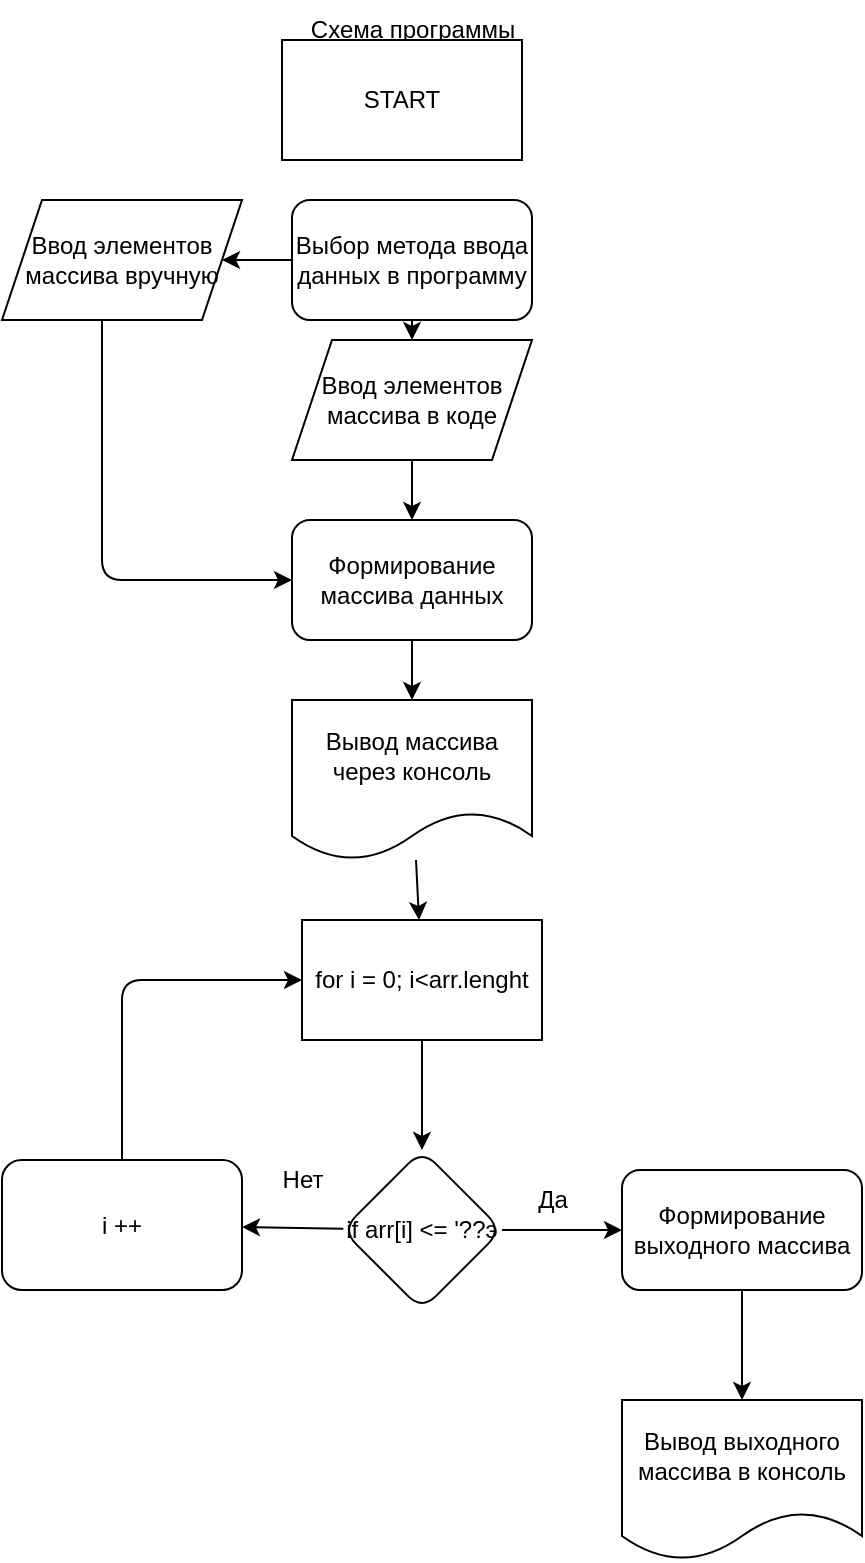 <mxfile>
    <diagram id="hkraD6nIDDA4BDQ5-hPR" name="Страница 1">
        <mxGraphModel dx="550" dy="185" grid="1" gridSize="10" guides="1" tooltips="1" connect="1" arrows="1" fold="1" page="1" pageScale="1" pageWidth="827" pageHeight="1169" math="0" shadow="0">
            <root>
                <mxCell id="0"/>
                <mxCell id="1" parent="0"/>
                <mxCell id="2" value="Схема программы" style="text;html=1;align=center;verticalAlign=middle;resizable=0;points=[];autosize=1;strokeColor=none;fillColor=none;" parent="1" vertex="1">
                    <mxGeometry x="170" y="10" width="130" height="30" as="geometry"/>
                </mxCell>
                <mxCell id="8" value="" style="edgeStyle=none;html=1;entryX=1;entryY=0.5;entryDx=0;entryDy=0;" parent="1" source="3" target="23" edge="1">
                    <mxGeometry relative="1" as="geometry">
                        <mxPoint x="140" y="120" as="targetPoint"/>
                    </mxGeometry>
                </mxCell>
                <mxCell id="22" value="" style="edgeStyle=none;html=1;" edge="1" parent="1" source="3" target="19">
                    <mxGeometry relative="1" as="geometry"/>
                </mxCell>
                <mxCell id="3" value="Выбор метода ввода данных в программу" style="rounded=1;whiteSpace=wrap;html=1;" parent="1" vertex="1">
                    <mxGeometry x="175" y="110" width="120" height="60" as="geometry"/>
                </mxCell>
                <mxCell id="11" style="edgeStyle=none;html=1;exitX=0.5;exitY=1;exitDx=0;exitDy=0;entryX=0;entryY=0.5;entryDx=0;entryDy=0;" parent="1" target="9" edge="1">
                    <mxGeometry relative="1" as="geometry">
                        <mxPoint x="60" y="300" as="targetPoint"/>
                        <Array as="points">
                            <mxPoint x="80" y="300"/>
                        </Array>
                        <mxPoint x="80" y="150" as="sourcePoint"/>
                    </mxGeometry>
                </mxCell>
                <mxCell id="13" value="" style="edgeStyle=none;html=1;" parent="1" source="9" target="12" edge="1">
                    <mxGeometry relative="1" as="geometry"/>
                </mxCell>
                <mxCell id="9" value="Формирование массива данных" style="whiteSpace=wrap;html=1;rounded=1;" parent="1" vertex="1">
                    <mxGeometry x="175" y="270" width="120" height="60" as="geometry"/>
                </mxCell>
                <mxCell id="29" value="" style="edgeStyle=none;html=1;" edge="1" parent="1" source="12" target="27">
                    <mxGeometry relative="1" as="geometry"/>
                </mxCell>
                <mxCell id="12" value="Вывод массива через консоль" style="shape=document;whiteSpace=wrap;html=1;boundedLbl=1;rounded=1;" parent="1" vertex="1">
                    <mxGeometry x="175" y="360" width="120" height="80" as="geometry"/>
                </mxCell>
                <mxCell id="25" value="" style="edgeStyle=none;html=1;" edge="1" parent="1" source="16" target="24">
                    <mxGeometry relative="1" as="geometry">
                        <Array as="points">
                            <mxPoint x="300" y="625"/>
                        </Array>
                    </mxGeometry>
                </mxCell>
                <mxCell id="35" value="" style="edgeStyle=none;html=1;" edge="1" parent="1" source="16" target="34">
                    <mxGeometry relative="1" as="geometry"/>
                </mxCell>
                <mxCell id="16" value="if arr[i] &amp;lt;= '??э" style="rhombus;whiteSpace=wrap;html=1;rounded=1;" parent="1" vertex="1">
                    <mxGeometry x="200" y="585" width="80" height="80" as="geometry"/>
                </mxCell>
                <mxCell id="20" value="" style="edgeStyle=none;html=1;" edge="1" parent="1" source="19" target="9">
                    <mxGeometry relative="1" as="geometry"/>
                </mxCell>
                <mxCell id="19" value="Ввод элементов массива в коде" style="shape=parallelogram;perimeter=parallelogramPerimeter;whiteSpace=wrap;html=1;fixedSize=1;" vertex="1" parent="1">
                    <mxGeometry x="175" y="180" width="120" height="60" as="geometry"/>
                </mxCell>
                <mxCell id="23" value="Ввод элементов массива вручную" style="shape=parallelogram;perimeter=parallelogramPerimeter;whiteSpace=wrap;html=1;fixedSize=1;" vertex="1" parent="1">
                    <mxGeometry x="30" y="110" width="120" height="60" as="geometry"/>
                </mxCell>
                <mxCell id="33" value="" style="edgeStyle=none;html=1;" edge="1" parent="1" source="24" target="32">
                    <mxGeometry relative="1" as="geometry"/>
                </mxCell>
                <mxCell id="24" value="Формирование выходного массива" style="whiteSpace=wrap;html=1;rounded=1;" vertex="1" parent="1">
                    <mxGeometry x="340" y="595" width="120" height="60" as="geometry"/>
                </mxCell>
                <mxCell id="26" value="Да" style="text;html=1;align=center;verticalAlign=middle;resizable=0;points=[];autosize=1;strokeColor=none;fillColor=none;" vertex="1" parent="1">
                    <mxGeometry x="285" y="595" width="40" height="30" as="geometry"/>
                </mxCell>
                <mxCell id="30" value="" style="edgeStyle=none;html=1;" edge="1" parent="1" source="27" target="16">
                    <mxGeometry relative="1" as="geometry"/>
                </mxCell>
                <mxCell id="27" value="for i = 0; i&amp;lt;arr.lenght" style="whiteSpace=wrap;html=1;" vertex="1" parent="1">
                    <mxGeometry x="180" y="470" width="120" height="60" as="geometry"/>
                </mxCell>
                <mxCell id="32" value="Вывод выходного массива в консоль" style="shape=document;whiteSpace=wrap;html=1;boundedLbl=1;" vertex="1" parent="1">
                    <mxGeometry x="340" y="710" width="120" height="80" as="geometry"/>
                </mxCell>
                <mxCell id="37" style="edgeStyle=none;html=1;exitX=0.5;exitY=0;exitDx=0;exitDy=0;entryX=0;entryY=0.5;entryDx=0;entryDy=0;" edge="1" parent="1" source="34" target="27">
                    <mxGeometry relative="1" as="geometry">
                        <mxPoint x="90" y="460" as="targetPoint"/>
                        <Array as="points">
                            <mxPoint x="90" y="500"/>
                        </Array>
                    </mxGeometry>
                </mxCell>
                <mxCell id="34" value="i ++" style="whiteSpace=wrap;html=1;rounded=1;" vertex="1" parent="1">
                    <mxGeometry x="30" y="590" width="120" height="65" as="geometry"/>
                </mxCell>
                <mxCell id="36" value="Нет" style="text;html=1;align=center;verticalAlign=middle;resizable=0;points=[];autosize=1;strokeColor=none;fillColor=none;" vertex="1" parent="1">
                    <mxGeometry x="160" y="585" width="40" height="30" as="geometry"/>
                </mxCell>
                <mxCell id="39" value="START" style="whiteSpace=wrap;html=1;" vertex="1" parent="1">
                    <mxGeometry x="170" y="30" width="120" height="60" as="geometry"/>
                </mxCell>
            </root>
        </mxGraphModel>
    </diagram>
</mxfile>